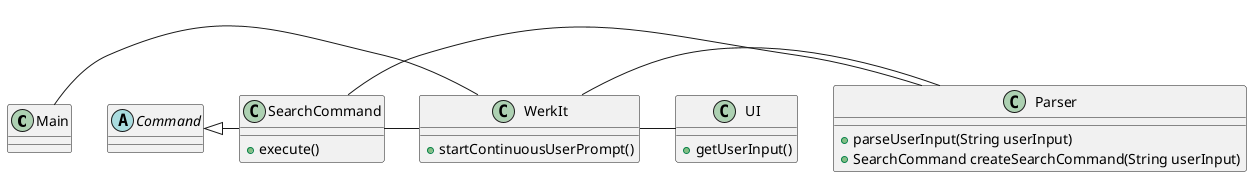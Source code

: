 @startuml
'https://plantuml.com/class-diagram

Main - WerkIt
WerkIt - Parser
WerkIt - UI
Command <|- SearchCommand
SearchCommand - Parser
SearchCommand - WerkIt
class WerkIt {
+ startContinuousUserPrompt()
}

abstract Command {

}

class Main {

}

class SearchCommand {
+ execute()
}

class UI {
+ getUserInput()
}

class Parser {
+ parseUserInput(String userInput)
+ SearchCommand createSearchCommand(String userInput)
}


@enduml